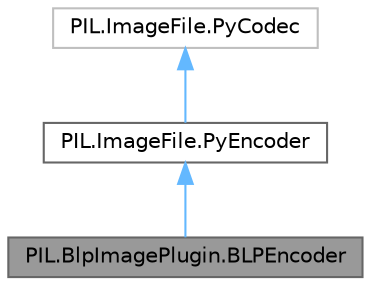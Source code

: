digraph "PIL.BlpImagePlugin.BLPEncoder"
{
 // LATEX_PDF_SIZE
  bgcolor="transparent";
  edge [fontname=Helvetica,fontsize=10,labelfontname=Helvetica,labelfontsize=10];
  node [fontname=Helvetica,fontsize=10,shape=box,height=0.2,width=0.4];
  Node1 [id="Node000001",label="PIL.BlpImagePlugin.BLPEncoder",height=0.2,width=0.4,color="gray40", fillcolor="grey60", style="filled", fontcolor="black",tooltip=" "];
  Node2 -> Node1 [id="edge1_Node000001_Node000002",dir="back",color="steelblue1",style="solid",tooltip=" "];
  Node2 [id="Node000002",label="PIL.ImageFile.PyEncoder",height=0.2,width=0.4,color="gray40", fillcolor="white", style="filled",URL="$d5/d77/classPIL_1_1ImageFile_1_1PyEncoder.html",tooltip=" "];
  Node3 -> Node2 [id="edge2_Node000002_Node000003",dir="back",color="steelblue1",style="solid",tooltip=" "];
  Node3 [id="Node000003",label="PIL.ImageFile.PyCodec",height=0.2,width=0.4,color="grey75", fillcolor="white", style="filled",URL="$db/ded/classPIL_1_1ImageFile_1_1PyCodec.html",tooltip=" "];
}
